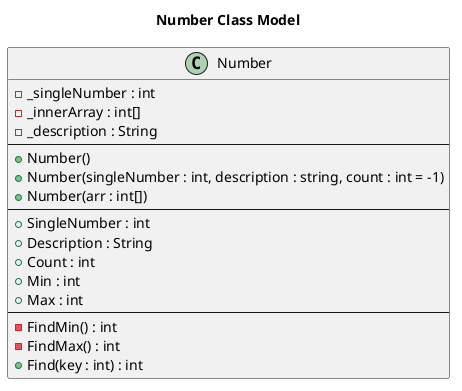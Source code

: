 @startuml
title Number Class Model

class Number {
    -_singleNumber : int
    -_innerArray : int[]
    -_description : String
    --
    +Number()
    +Number(singleNumber : int, description : string, count : int = -1)
    +Number(arr : int[])
    --
    +SingleNumber : int        
    +Description : String      
    +Count : int               
    +Min : int                 
    +Max : int                 
    --
    -FindMin() : int
    -FindMax() : int
    +Find(key : int) : int    
}

hide empty members
@enduml
